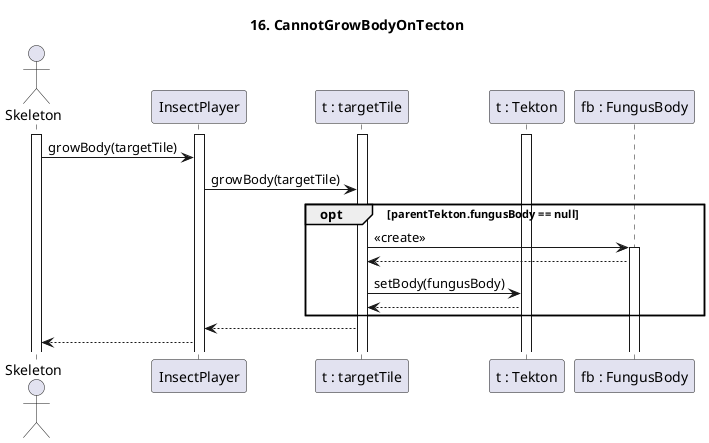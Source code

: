 @startuml SQ_CannotGrowBodyOnTecton
title 16. CannotGrowBodyOnTecton

actor "Skeleton" as Pp
participant "InsectPlayer" as Ip
participant "t : targetTile" as Tt
participant "t : Tekton" as T
participant "fb : FungusBody" as Fb

activate Pp
activate Ip
activate T
activate Tt

Pp -> Ip : growBody(targetTile)
Ip -> Tt : growBody(targetTile)
opt parentTekton.fungusBody == null
    Tt -> Fb : <<create>>
    activate Fb
    Fb --> Tt
    Tt -> T : setBody(fungusBody)
    T --> Tt
end
Tt --> Ip
Ip --> Pp


@enduml